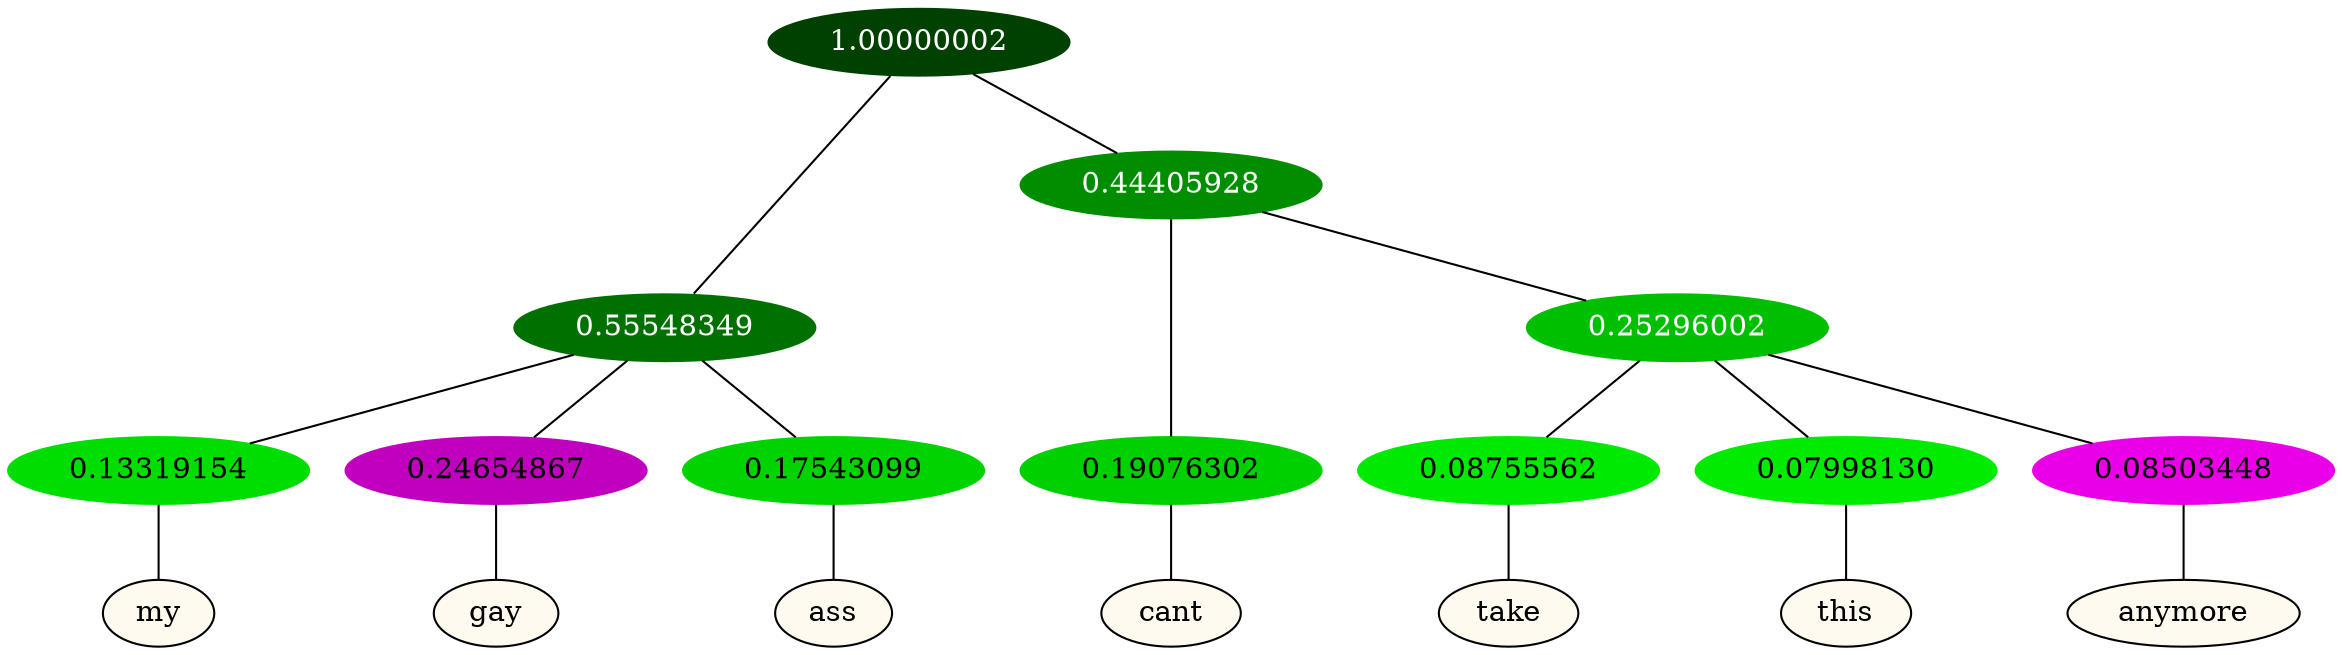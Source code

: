 graph {
	node [format=png height=0.15 nodesep=0.001 ordering=out overlap=prism overlap_scaling=0.01 ranksep=0.001 ratio=0.2 style=filled width=0.15]
	{
		rank=same
		a_w_3 [label=my color=black fillcolor=floralwhite style="filled,solid"]
		a_w_4 [label=gay color=black fillcolor=floralwhite style="filled,solid"]
		a_w_5 [label=ass color=black fillcolor=floralwhite style="filled,solid"]
		a_w_6 [label=cant color=black fillcolor=floralwhite style="filled,solid"]
		a_w_8 [label=take color=black fillcolor=floralwhite style="filled,solid"]
		a_w_9 [label=this color=black fillcolor=floralwhite style="filled,solid"]
		a_w_10 [label=anymore color=black fillcolor=floralwhite style="filled,solid"]
	}
	a_n_3 -- a_w_3
	a_n_4 -- a_w_4
	a_n_5 -- a_w_5
	a_n_6 -- a_w_6
	a_n_8 -- a_w_8
	a_n_9 -- a_w_9
	a_n_10 -- a_w_10
	{
		rank=same
		a_n_3 [label=0.13319154 color="0.334 1.000 0.867" fontcolor=black]
		a_n_4 [label=0.24654867 color="0.835 1.000 0.753" fontcolor=black]
		a_n_5 [label=0.17543099 color="0.334 1.000 0.825" fontcolor=black]
		a_n_6 [label=0.19076302 color="0.334 1.000 0.809" fontcolor=black]
		a_n_8 [label=0.08755562 color="0.334 1.000 0.912" fontcolor=black]
		a_n_9 [label=0.07998130 color="0.334 1.000 0.920" fontcolor=black]
		a_n_10 [label=0.08503448 color="0.835 1.000 0.915" fontcolor=black]
	}
	a_n_0 [label=1.00000002 color="0.334 1.000 0.250" fontcolor=grey99]
	a_n_1 [label=0.55548349 color="0.334 1.000 0.445" fontcolor=grey99]
	a_n_0 -- a_n_1
	a_n_2 [label=0.44405928 color="0.334 1.000 0.556" fontcolor=grey99]
	a_n_0 -- a_n_2
	a_n_1 -- a_n_3
	a_n_1 -- a_n_4
	a_n_1 -- a_n_5
	a_n_2 -- a_n_6
	a_n_7 [label=0.25296002 color="0.334 1.000 0.747" fontcolor=grey99]
	a_n_2 -- a_n_7
	a_n_7 -- a_n_8
	a_n_7 -- a_n_9
	a_n_7 -- a_n_10
}
